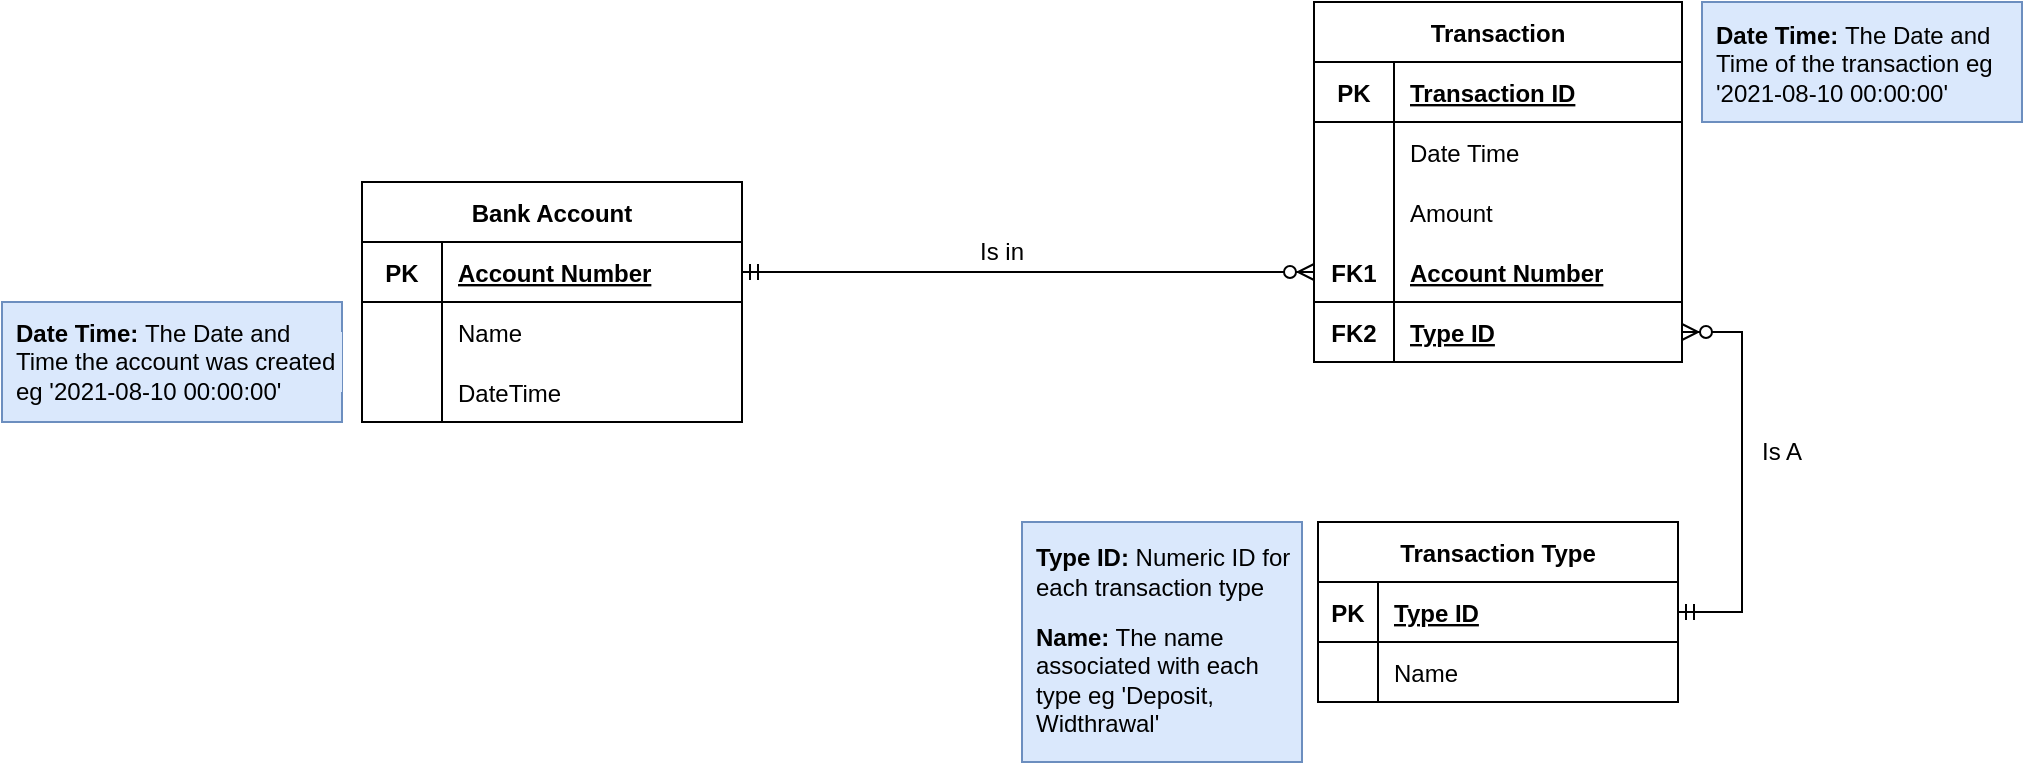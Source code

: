 <mxfile version="20.8.20" type="github">
  <diagram name="Page-1" id="wS_8w_iV-ZMHNSmZWcIC">
    <mxGraphModel dx="2035" dy="804" grid="1" gridSize="10" guides="1" tooltips="1" connect="1" arrows="1" fold="1" page="1" pageScale="1" pageWidth="850" pageHeight="1100" background="#ffffff" math="0" shadow="0">
      <root>
        <mxCell id="0" />
        <mxCell id="1" parent="0" />
        <mxCell id="KuPOBRMTIGJgANV2Zc5s-15" value="Bank Account" style="shape=table;startSize=30;container=1;collapsible=1;childLayout=tableLayout;fixedRows=1;rowLines=0;fontStyle=1;align=center;resizeLast=1;" vertex="1" parent="1">
          <mxGeometry x="-620" y="150" width="190" height="120" as="geometry" />
        </mxCell>
        <mxCell id="KuPOBRMTIGJgANV2Zc5s-16" value="" style="shape=tableRow;horizontal=0;startSize=0;swimlaneHead=0;swimlaneBody=0;fillColor=none;collapsible=0;dropTarget=0;points=[[0,0.5],[1,0.5]];portConstraint=eastwest;top=0;left=0;right=0;bottom=1;" vertex="1" parent="KuPOBRMTIGJgANV2Zc5s-15">
          <mxGeometry y="30" width="190" height="30" as="geometry" />
        </mxCell>
        <mxCell id="KuPOBRMTIGJgANV2Zc5s-17" value="PK" style="shape=partialRectangle;connectable=0;fillColor=none;top=0;left=0;bottom=0;right=0;fontStyle=1;overflow=hidden;" vertex="1" parent="KuPOBRMTIGJgANV2Zc5s-16">
          <mxGeometry width="40" height="30" as="geometry">
            <mxRectangle width="40" height="30" as="alternateBounds" />
          </mxGeometry>
        </mxCell>
        <mxCell id="KuPOBRMTIGJgANV2Zc5s-18" value="Account Number" style="shape=partialRectangle;connectable=0;fillColor=none;top=0;left=0;bottom=0;right=0;align=left;spacingLeft=6;fontStyle=5;overflow=hidden;" vertex="1" parent="KuPOBRMTIGJgANV2Zc5s-16">
          <mxGeometry x="40" width="150" height="30" as="geometry">
            <mxRectangle width="150" height="30" as="alternateBounds" />
          </mxGeometry>
        </mxCell>
        <mxCell id="KuPOBRMTIGJgANV2Zc5s-19" value="" style="shape=tableRow;horizontal=0;startSize=0;swimlaneHead=0;swimlaneBody=0;fillColor=none;collapsible=0;dropTarget=0;points=[[0,0.5],[1,0.5]];portConstraint=eastwest;top=0;left=0;right=0;bottom=0;" vertex="1" parent="KuPOBRMTIGJgANV2Zc5s-15">
          <mxGeometry y="60" width="190" height="30" as="geometry" />
        </mxCell>
        <mxCell id="KuPOBRMTIGJgANV2Zc5s-20" value="" style="shape=partialRectangle;connectable=0;fillColor=none;top=0;left=0;bottom=0;right=0;editable=1;overflow=hidden;" vertex="1" parent="KuPOBRMTIGJgANV2Zc5s-19">
          <mxGeometry width="40" height="30" as="geometry">
            <mxRectangle width="40" height="30" as="alternateBounds" />
          </mxGeometry>
        </mxCell>
        <mxCell id="KuPOBRMTIGJgANV2Zc5s-21" value="Name" style="shape=partialRectangle;connectable=0;fillColor=none;top=0;left=0;bottom=0;right=0;align=left;spacingLeft=6;overflow=hidden;" vertex="1" parent="KuPOBRMTIGJgANV2Zc5s-19">
          <mxGeometry x="40" width="150" height="30" as="geometry">
            <mxRectangle width="150" height="30" as="alternateBounds" />
          </mxGeometry>
        </mxCell>
        <mxCell id="KuPOBRMTIGJgANV2Zc5s-22" value="" style="shape=tableRow;horizontal=0;startSize=0;swimlaneHead=0;swimlaneBody=0;fillColor=none;collapsible=0;dropTarget=0;points=[[0,0.5],[1,0.5]];portConstraint=eastwest;top=0;left=0;right=0;bottom=0;" vertex="1" parent="KuPOBRMTIGJgANV2Zc5s-15">
          <mxGeometry y="90" width="190" height="30" as="geometry" />
        </mxCell>
        <mxCell id="KuPOBRMTIGJgANV2Zc5s-23" value="" style="shape=partialRectangle;connectable=0;fillColor=none;top=0;left=0;bottom=0;right=0;editable=1;overflow=hidden;" vertex="1" parent="KuPOBRMTIGJgANV2Zc5s-22">
          <mxGeometry width="40" height="30" as="geometry">
            <mxRectangle width="40" height="30" as="alternateBounds" />
          </mxGeometry>
        </mxCell>
        <mxCell id="KuPOBRMTIGJgANV2Zc5s-24" value="DateTime" style="shape=partialRectangle;connectable=0;fillColor=none;top=0;left=0;bottom=0;right=0;align=left;spacingLeft=6;overflow=hidden;" vertex="1" parent="KuPOBRMTIGJgANV2Zc5s-22">
          <mxGeometry x="40" width="150" height="30" as="geometry">
            <mxRectangle width="150" height="30" as="alternateBounds" />
          </mxGeometry>
        </mxCell>
        <mxCell id="KuPOBRMTIGJgANV2Zc5s-28" value="Transaction Type" style="shape=table;startSize=30;container=1;collapsible=1;childLayout=tableLayout;fixedRows=1;rowLines=0;fontStyle=1;align=center;resizeLast=1;aspect=fixed;" vertex="1" parent="1">
          <mxGeometry x="-142" y="320" width="180" height="90" as="geometry" />
        </mxCell>
        <mxCell id="KuPOBRMTIGJgANV2Zc5s-29" value="" style="shape=tableRow;horizontal=0;startSize=0;swimlaneHead=0;swimlaneBody=0;fillColor=none;collapsible=0;dropTarget=0;points=[[0,0.5],[1,0.5]];portConstraint=eastwest;top=0;left=0;right=0;bottom=1;" vertex="1" parent="KuPOBRMTIGJgANV2Zc5s-28">
          <mxGeometry y="30" width="180" height="30" as="geometry" />
        </mxCell>
        <mxCell id="KuPOBRMTIGJgANV2Zc5s-30" value="PK" style="shape=partialRectangle;connectable=0;fillColor=none;top=0;left=0;bottom=0;right=0;fontStyle=1;overflow=hidden;" vertex="1" parent="KuPOBRMTIGJgANV2Zc5s-29">
          <mxGeometry width="30" height="30" as="geometry">
            <mxRectangle width="30" height="30" as="alternateBounds" />
          </mxGeometry>
        </mxCell>
        <mxCell id="KuPOBRMTIGJgANV2Zc5s-31" value="Type ID" style="shape=partialRectangle;connectable=0;fillColor=none;top=0;left=0;bottom=0;right=0;align=left;spacingLeft=6;fontStyle=5;overflow=hidden;" vertex="1" parent="KuPOBRMTIGJgANV2Zc5s-29">
          <mxGeometry x="30" width="150" height="30" as="geometry">
            <mxRectangle width="150" height="30" as="alternateBounds" />
          </mxGeometry>
        </mxCell>
        <mxCell id="KuPOBRMTIGJgANV2Zc5s-32" value="" style="shape=tableRow;horizontal=0;startSize=0;swimlaneHead=0;swimlaneBody=0;fillColor=none;collapsible=0;dropTarget=0;points=[[0,0.5],[1,0.5]];portConstraint=eastwest;top=0;left=0;right=0;bottom=0;" vertex="1" parent="KuPOBRMTIGJgANV2Zc5s-28">
          <mxGeometry y="60" width="180" height="30" as="geometry" />
        </mxCell>
        <mxCell id="KuPOBRMTIGJgANV2Zc5s-33" value="" style="shape=partialRectangle;connectable=0;fillColor=none;top=0;left=0;bottom=0;right=0;editable=1;overflow=hidden;" vertex="1" parent="KuPOBRMTIGJgANV2Zc5s-32">
          <mxGeometry width="30" height="30" as="geometry">
            <mxRectangle width="30" height="30" as="alternateBounds" />
          </mxGeometry>
        </mxCell>
        <mxCell id="KuPOBRMTIGJgANV2Zc5s-34" value="Name" style="shape=partialRectangle;connectable=0;fillColor=none;top=0;left=0;bottom=0;right=0;align=left;spacingLeft=6;overflow=hidden;" vertex="1" parent="KuPOBRMTIGJgANV2Zc5s-32">
          <mxGeometry x="30" width="150" height="30" as="geometry">
            <mxRectangle width="150" height="30" as="alternateBounds" />
          </mxGeometry>
        </mxCell>
        <mxCell id="KuPOBRMTIGJgANV2Zc5s-38" value="Transaction" style="shape=table;startSize=30;container=1;collapsible=1;childLayout=tableLayout;fixedRows=1;rowLines=0;fontStyle=1;align=center;resizeLast=1;" vertex="1" parent="1">
          <mxGeometry x="-144" y="60" width="184" height="180" as="geometry" />
        </mxCell>
        <mxCell id="KuPOBRMTIGJgANV2Zc5s-39" value="" style="shape=tableRow;horizontal=0;startSize=0;swimlaneHead=0;swimlaneBody=0;fillColor=none;collapsible=0;dropTarget=0;points=[[0,0.5],[1,0.5]];portConstraint=eastwest;top=0;left=0;right=0;bottom=1;" vertex="1" parent="KuPOBRMTIGJgANV2Zc5s-38">
          <mxGeometry y="30" width="184" height="30" as="geometry" />
        </mxCell>
        <mxCell id="KuPOBRMTIGJgANV2Zc5s-40" value="PK" style="shape=partialRectangle;connectable=0;fillColor=none;top=0;left=0;bottom=0;right=0;fontStyle=1;overflow=hidden;" vertex="1" parent="KuPOBRMTIGJgANV2Zc5s-39">
          <mxGeometry width="40" height="30" as="geometry">
            <mxRectangle width="40" height="30" as="alternateBounds" />
          </mxGeometry>
        </mxCell>
        <mxCell id="KuPOBRMTIGJgANV2Zc5s-41" value="Transaction ID" style="shape=partialRectangle;connectable=0;fillColor=none;top=0;left=0;bottom=0;right=0;align=left;spacingLeft=6;fontStyle=5;overflow=hidden;" vertex="1" parent="KuPOBRMTIGJgANV2Zc5s-39">
          <mxGeometry x="40" width="144" height="30" as="geometry">
            <mxRectangle width="144" height="30" as="alternateBounds" />
          </mxGeometry>
        </mxCell>
        <mxCell id="KuPOBRMTIGJgANV2Zc5s-42" value="" style="shape=tableRow;horizontal=0;startSize=0;swimlaneHead=0;swimlaneBody=0;fillColor=none;collapsible=0;dropTarget=0;points=[[0,0.5],[1,0.5]];portConstraint=eastwest;top=0;left=0;right=0;bottom=0;" vertex="1" parent="KuPOBRMTIGJgANV2Zc5s-38">
          <mxGeometry y="60" width="184" height="30" as="geometry" />
        </mxCell>
        <mxCell id="KuPOBRMTIGJgANV2Zc5s-43" value="" style="shape=partialRectangle;connectable=0;fillColor=none;top=0;left=0;bottom=0;right=0;editable=1;overflow=hidden;" vertex="1" parent="KuPOBRMTIGJgANV2Zc5s-42">
          <mxGeometry width="40" height="30" as="geometry">
            <mxRectangle width="40" height="30" as="alternateBounds" />
          </mxGeometry>
        </mxCell>
        <mxCell id="KuPOBRMTIGJgANV2Zc5s-44" value="Date Time" style="shape=partialRectangle;connectable=0;fillColor=none;top=0;left=0;bottom=0;right=0;align=left;spacingLeft=6;overflow=hidden;" vertex="1" parent="KuPOBRMTIGJgANV2Zc5s-42">
          <mxGeometry x="40" width="144" height="30" as="geometry">
            <mxRectangle width="144" height="30" as="alternateBounds" />
          </mxGeometry>
        </mxCell>
        <mxCell id="KuPOBRMTIGJgANV2Zc5s-48" value="" style="shape=tableRow;horizontal=0;startSize=0;swimlaneHead=0;swimlaneBody=0;fillColor=none;collapsible=0;dropTarget=0;points=[[0,0.5],[1,0.5]];portConstraint=eastwest;top=0;left=0;right=0;bottom=0;" vertex="1" parent="KuPOBRMTIGJgANV2Zc5s-38">
          <mxGeometry y="90" width="184" height="30" as="geometry" />
        </mxCell>
        <mxCell id="KuPOBRMTIGJgANV2Zc5s-49" value="" style="shape=partialRectangle;connectable=0;fillColor=none;top=0;left=0;bottom=0;right=0;editable=1;overflow=hidden;" vertex="1" parent="KuPOBRMTIGJgANV2Zc5s-48">
          <mxGeometry width="40" height="30" as="geometry">
            <mxRectangle width="40" height="30" as="alternateBounds" />
          </mxGeometry>
        </mxCell>
        <mxCell id="KuPOBRMTIGJgANV2Zc5s-50" value="Amount" style="shape=partialRectangle;connectable=0;fillColor=none;top=0;left=0;bottom=0;right=0;align=left;spacingLeft=6;overflow=hidden;" vertex="1" parent="KuPOBRMTIGJgANV2Zc5s-48">
          <mxGeometry x="40" width="144" height="30" as="geometry">
            <mxRectangle width="144" height="30" as="alternateBounds" />
          </mxGeometry>
        </mxCell>
        <mxCell id="KuPOBRMTIGJgANV2Zc5s-66" value="" style="shape=tableRow;horizontal=0;startSize=0;swimlaneHead=0;swimlaneBody=0;fillColor=none;collapsible=0;dropTarget=0;points=[[0,0.5],[1,0.5]];portConstraint=eastwest;top=0;left=0;right=0;bottom=1;" vertex="1" parent="KuPOBRMTIGJgANV2Zc5s-38">
          <mxGeometry y="120" width="184" height="30" as="geometry" />
        </mxCell>
        <mxCell id="KuPOBRMTIGJgANV2Zc5s-67" value="FK1" style="shape=partialRectangle;connectable=0;fillColor=none;top=0;left=0;bottom=0;right=0;fontStyle=1;overflow=hidden;" vertex="1" parent="KuPOBRMTIGJgANV2Zc5s-66">
          <mxGeometry width="40" height="30" as="geometry">
            <mxRectangle width="40" height="30" as="alternateBounds" />
          </mxGeometry>
        </mxCell>
        <mxCell id="KuPOBRMTIGJgANV2Zc5s-68" value="Account Number" style="shape=partialRectangle;connectable=0;fillColor=none;top=0;left=0;bottom=0;right=0;align=left;spacingLeft=6;fontStyle=5;overflow=hidden;" vertex="1" parent="KuPOBRMTIGJgANV2Zc5s-66">
          <mxGeometry x="40" width="144" height="30" as="geometry">
            <mxRectangle width="144" height="30" as="alternateBounds" />
          </mxGeometry>
        </mxCell>
        <mxCell id="KuPOBRMTIGJgANV2Zc5s-69" value="" style="shape=tableRow;horizontal=0;startSize=0;swimlaneHead=0;swimlaneBody=0;fillColor=none;collapsible=0;dropTarget=0;points=[[0,0.5],[1,0.5]];portConstraint=eastwest;top=0;left=0;right=0;bottom=1;" vertex="1" parent="KuPOBRMTIGJgANV2Zc5s-38">
          <mxGeometry y="150" width="184" height="30" as="geometry" />
        </mxCell>
        <mxCell id="KuPOBRMTIGJgANV2Zc5s-70" value="FK2" style="shape=partialRectangle;connectable=0;fillColor=none;top=0;left=0;bottom=0;right=0;fontStyle=1;overflow=hidden;" vertex="1" parent="KuPOBRMTIGJgANV2Zc5s-69">
          <mxGeometry width="40" height="30" as="geometry">
            <mxRectangle width="40" height="30" as="alternateBounds" />
          </mxGeometry>
        </mxCell>
        <mxCell id="KuPOBRMTIGJgANV2Zc5s-71" value="Type ID" style="shape=partialRectangle;connectable=0;fillColor=none;top=0;left=0;bottom=0;right=0;align=left;spacingLeft=6;fontStyle=5;overflow=hidden;" vertex="1" parent="KuPOBRMTIGJgANV2Zc5s-69">
          <mxGeometry x="40" width="144" height="30" as="geometry">
            <mxRectangle width="144" height="30" as="alternateBounds" />
          </mxGeometry>
        </mxCell>
        <mxCell id="KuPOBRMTIGJgANV2Zc5s-78" value="" style="edgeStyle=entityRelationEdgeStyle;fontSize=12;html=1;endArrow=ERzeroToMany;startArrow=ERmandOne;rounded=0;exitX=1;exitY=0.5;exitDx=0;exitDy=0;" edge="1" parent="1" source="KuPOBRMTIGJgANV2Zc5s-29" target="KuPOBRMTIGJgANV2Zc5s-69">
          <mxGeometry width="100" height="100" relative="1" as="geometry">
            <mxPoint x="180" y="450" as="sourcePoint" />
            <mxPoint x="90" y="240" as="targetPoint" />
          </mxGeometry>
        </mxCell>
        <mxCell id="KuPOBRMTIGJgANV2Zc5s-79" value="Is in" style="text;html=1;strokeColor=none;fillColor=none;align=center;verticalAlign=middle;whiteSpace=wrap;rounded=0;" vertex="1" parent="1">
          <mxGeometry x="-340" y="170" width="80" height="30" as="geometry" />
        </mxCell>
        <mxCell id="KuPOBRMTIGJgANV2Zc5s-80" value="Is A" style="text;html=1;strokeColor=none;fillColor=none;align=center;verticalAlign=middle;whiteSpace=wrap;rounded=0;" vertex="1" parent="1">
          <mxGeometry x="60" y="270" width="60" height="30" as="geometry" />
        </mxCell>
        <mxCell id="KuPOBRMTIGJgANV2Zc5s-76" value="" style="fontSize=12;html=1;endArrow=ERzeroToMany;startArrow=ERmandOne;rounded=0;exitX=1;exitY=0.5;exitDx=0;exitDy=0;entryX=0;entryY=0.5;entryDx=0;entryDy=0;" edge="1" parent="1" source="KuPOBRMTIGJgANV2Zc5s-16" target="KuPOBRMTIGJgANV2Zc5s-66">
          <mxGeometry width="100" height="100" relative="1" as="geometry">
            <mxPoint x="-440" y="170" as="sourcePoint" />
            <mxPoint x="-170" y="170" as="targetPoint" />
          </mxGeometry>
        </mxCell>
        <mxCell id="KuPOBRMTIGJgANV2Zc5s-82" value="" style="whiteSpace=wrap;html=1;fillColor=#dae8fc;strokeColor=#6c8ebf;" vertex="1" parent="1">
          <mxGeometry x="-290" y="320" width="140" height="120" as="geometry" />
        </mxCell>
        <mxCell id="KuPOBRMTIGJgANV2Zc5s-83" value="&lt;b&gt;Type ID:&lt;/b&gt; Numeric ID for each transaction type" style="text;html=1;strokeColor=none;fillColor=none;align=left;verticalAlign=middle;whiteSpace=wrap;rounded=0;" vertex="1" parent="1">
          <mxGeometry x="-285" y="330" width="130" height="30" as="geometry" />
        </mxCell>
        <mxCell id="KuPOBRMTIGJgANV2Zc5s-85" value="&lt;b&gt;Name:&lt;/b&gt; The name associated with each type eg &#39;Deposit, Widthrawal&#39;" style="text;html=1;strokeColor=none;fillColor=none;align=left;verticalAlign=middle;whiteSpace=wrap;rounded=0;" vertex="1" parent="1">
          <mxGeometry x="-285" y="384" width="130" height="30" as="geometry" />
        </mxCell>
        <mxCell id="KuPOBRMTIGJgANV2Zc5s-87" value="" style="whiteSpace=wrap;html=1;fillColor=#dae8fc;strokeColor=#6c8ebf;" vertex="1" parent="1">
          <mxGeometry x="50" y="60" width="160" height="60" as="geometry" />
        </mxCell>
        <mxCell id="KuPOBRMTIGJgANV2Zc5s-88" value="&lt;b&gt;Date Time:&lt;/b&gt;&amp;nbsp;The Date and Time of the transaction eg &#39;2021-08-10 00:00:00&#39;" style="text;html=1;strokeColor=none;fillColor=none;align=left;verticalAlign=middle;whiteSpace=wrap;rounded=0;" vertex="1" parent="1">
          <mxGeometry x="55" y="76" width="165" height="30" as="geometry" />
        </mxCell>
        <mxCell id="KuPOBRMTIGJgANV2Zc5s-91" value="" style="whiteSpace=wrap;html=1;fillColor=#dae8fc;strokeColor=#6c8ebf;" vertex="1" parent="1">
          <mxGeometry x="-800" y="210" width="170" height="60" as="geometry" />
        </mxCell>
        <mxCell id="KuPOBRMTIGJgANV2Zc5s-92" value="&lt;b&gt;Date Time:&lt;/b&gt;&amp;nbsp;The Date and Time the account was created eg &#39;2021-08-10 00:00:00&#39;" style="text;html=1;strokeColor=none;fillColor=#dae8fc;align=left;verticalAlign=middle;whiteSpace=wrap;rounded=0;" vertex="1" parent="1">
          <mxGeometry x="-795" y="225" width="165" height="30" as="geometry" />
        </mxCell>
      </root>
    </mxGraphModel>
  </diagram>
</mxfile>
